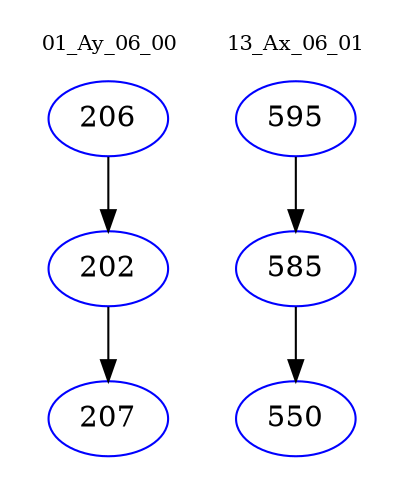 digraph{
subgraph cluster_0 {
color = white
label = "01_Ay_06_00";
fontsize=10;
T0_206 [label="206", color="blue"]
T0_206 -> T0_202 [color="black"]
T0_202 [label="202", color="blue"]
T0_202 -> T0_207 [color="black"]
T0_207 [label="207", color="blue"]
}
subgraph cluster_1 {
color = white
label = "13_Ax_06_01";
fontsize=10;
T1_595 [label="595", color="blue"]
T1_595 -> T1_585 [color="black"]
T1_585 [label="585", color="blue"]
T1_585 -> T1_550 [color="black"]
T1_550 [label="550", color="blue"]
}
}
